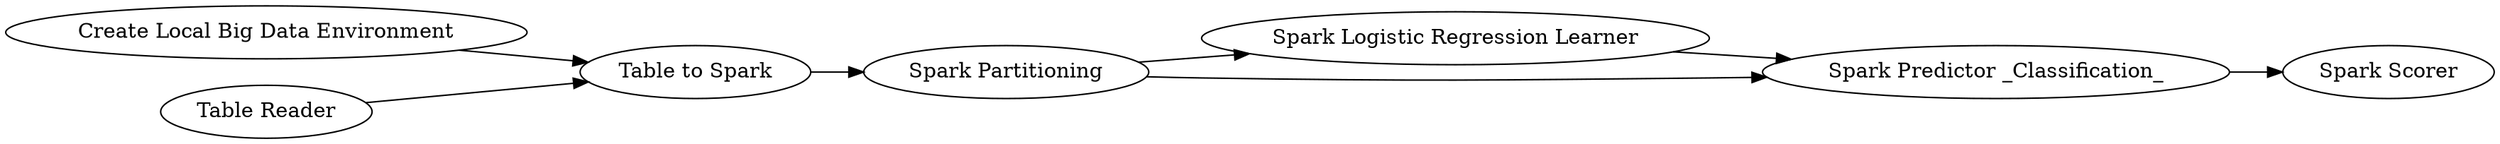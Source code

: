 digraph {
	114 -> 115
	117 -> 114
	115 -> 116
	111 -> 112
	112 -> 117
	117 -> 115
	324 -> 112
	324 [label="Table Reader"]
	112 [label="Table to Spark"]
	115 [label="Spark Predictor _Classification_"]
	116 [label="Spark Scorer"]
	111 [label="Create Local Big Data Environment"]
	114 [label="Spark Logistic Regression Learner"]
	117 [label="Spark Partitioning"]
	rankdir=LR
}
